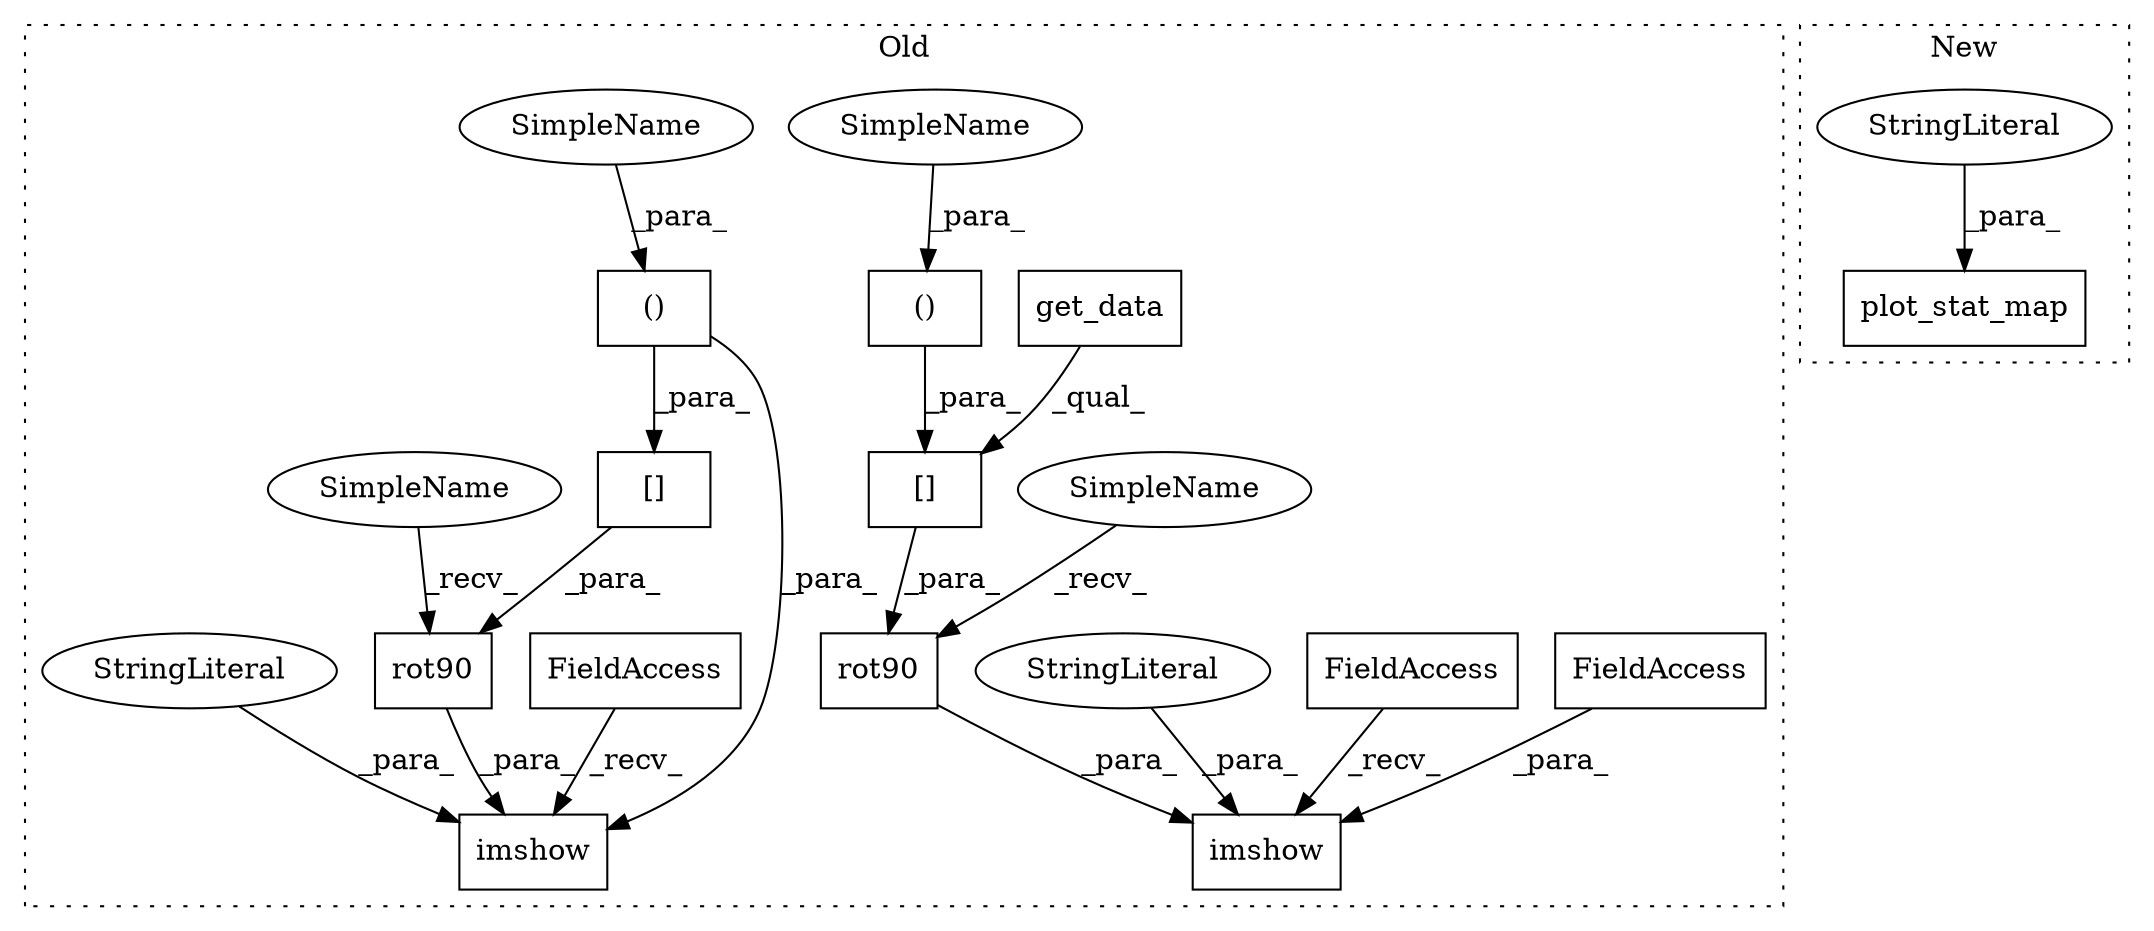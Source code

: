 digraph G {
subgraph cluster0 {
1 [label="get_data" a="32" s="1433" l="10" shape="box"];
3 [label="[]" a="2" s="1410,1519" l="39,2" shape="box"];
4 [label="()" a="106" s="1449" l="70" shape="box"];
5 [label="imshow" a="32" s="1391,1558" l="7,1" shape="box"];
6 [label="rot90" a="32" s="1404,1521" l="6,1" shape="box"];
7 [label="rot90" a="32" s="1599,1695" l="6,1" shape="box"];
8 [label="()" a="106" s="1623" l="70" shape="box"];
9 [label="imshow" a="32" s="1586,1744" l="7,1" shape="box"];
10 [label="FieldAccess" a="22" s="1533" l="10" shape="box"];
11 [label="FieldAccess" a="22" s="1568" l="10" shape="box"];
12 [label="FieldAccess" a="22" s="1373" l="10" shape="box"];
13 [label="[]" a="2" s="1605,1693" l="18,2" shape="box"];
14 [label="StringLiteral" a="45" s="1697" l="9" shape="ellipse"];
15 [label="StringLiteral" a="45" s="1523" l="9" shape="ellipse"];
17 [label="SimpleName" a="42" s="1623" l="12" shape="ellipse"];
18 [label="SimpleName" a="42" s="1449" l="12" shape="ellipse"];
19 [label="SimpleName" a="42" s="1593" l="5" shape="ellipse"];
20 [label="SimpleName" a="42" s="1398" l="5" shape="ellipse"];
label = "Old";
style="dotted";
}
subgraph cluster1 {
2 [label="plot_stat_map" a="32" s="1612,1719" l="14,1" shape="box"];
16 [label="StringLiteral" a="45" s="1693" l="3" shape="ellipse"];
label = "New";
style="dotted";
}
1 -> 3 [label="_qual_"];
3 -> 6 [label="_para_"];
4 -> 3 [label="_para_"];
6 -> 5 [label="_para_"];
7 -> 9 [label="_para_"];
8 -> 9 [label="_para_"];
8 -> 13 [label="_para_"];
10 -> 5 [label="_para_"];
11 -> 9 [label="_recv_"];
12 -> 5 [label="_recv_"];
13 -> 7 [label="_para_"];
14 -> 9 [label="_para_"];
15 -> 5 [label="_para_"];
16 -> 2 [label="_para_"];
17 -> 8 [label="_para_"];
18 -> 4 [label="_para_"];
19 -> 7 [label="_recv_"];
20 -> 6 [label="_recv_"];
}